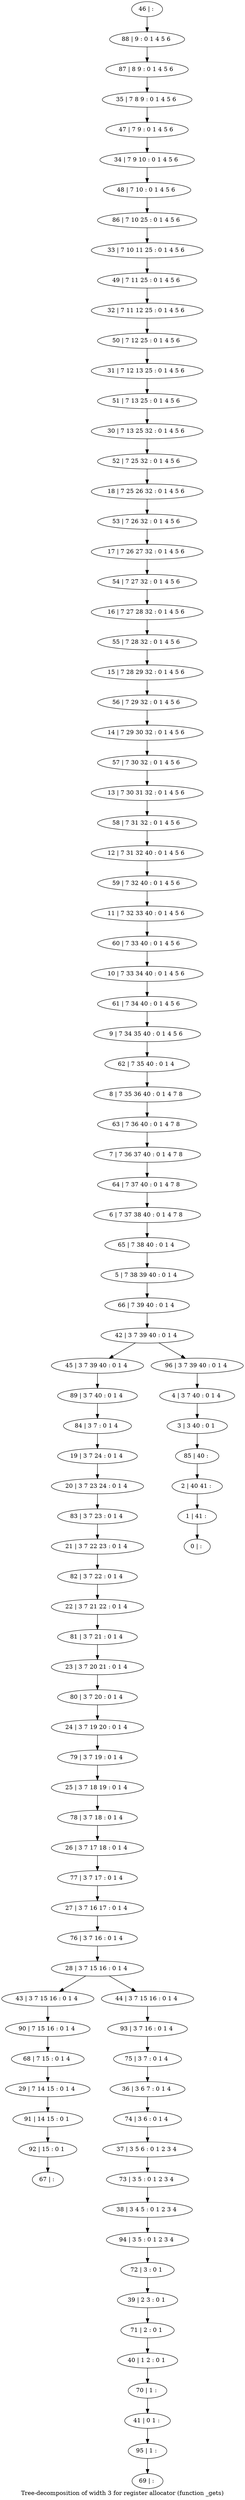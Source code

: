 digraph G {
graph [label="Tree-decomposition of width 3 for register allocator (function _gets)"]
0[label="0 | : "];
1[label="1 | 41 : "];
2[label="2 | 40 41 : "];
3[label="3 | 3 40 : 0 1 "];
4[label="4 | 3 7 40 : 0 1 4 "];
5[label="5 | 7 38 39 40 : 0 1 4 "];
6[label="6 | 7 37 38 40 : 0 1 4 7 8 "];
7[label="7 | 7 36 37 40 : 0 1 4 7 8 "];
8[label="8 | 7 35 36 40 : 0 1 4 7 8 "];
9[label="9 | 7 34 35 40 : 0 1 4 5 6 "];
10[label="10 | 7 33 34 40 : 0 1 4 5 6 "];
11[label="11 | 7 32 33 40 : 0 1 4 5 6 "];
12[label="12 | 7 31 32 40 : 0 1 4 5 6 "];
13[label="13 | 7 30 31 32 : 0 1 4 5 6 "];
14[label="14 | 7 29 30 32 : 0 1 4 5 6 "];
15[label="15 | 7 28 29 32 : 0 1 4 5 6 "];
16[label="16 | 7 27 28 32 : 0 1 4 5 6 "];
17[label="17 | 7 26 27 32 : 0 1 4 5 6 "];
18[label="18 | 7 25 26 32 : 0 1 4 5 6 "];
19[label="19 | 3 7 24 : 0 1 4 "];
20[label="20 | 3 7 23 24 : 0 1 4 "];
21[label="21 | 3 7 22 23 : 0 1 4 "];
22[label="22 | 3 7 21 22 : 0 1 4 "];
23[label="23 | 3 7 20 21 : 0 1 4 "];
24[label="24 | 3 7 19 20 : 0 1 4 "];
25[label="25 | 3 7 18 19 : 0 1 4 "];
26[label="26 | 3 7 17 18 : 0 1 4 "];
27[label="27 | 3 7 16 17 : 0 1 4 "];
28[label="28 | 3 7 15 16 : 0 1 4 "];
29[label="29 | 7 14 15 : 0 1 4 "];
30[label="30 | 7 13 25 32 : 0 1 4 5 6 "];
31[label="31 | 7 12 13 25 : 0 1 4 5 6 "];
32[label="32 | 7 11 12 25 : 0 1 4 5 6 "];
33[label="33 | 7 10 11 25 : 0 1 4 5 6 "];
34[label="34 | 7 9 10 : 0 1 4 5 6 "];
35[label="35 | 7 8 9 : 0 1 4 5 6 "];
36[label="36 | 3 6 7 : 0 1 4 "];
37[label="37 | 3 5 6 : 0 1 2 3 4 "];
38[label="38 | 3 4 5 : 0 1 2 3 4 "];
39[label="39 | 2 3 : 0 1 "];
40[label="40 | 1 2 : 0 1 "];
41[label="41 | 0 1 : "];
42[label="42 | 3 7 39 40 : 0 1 4 "];
43[label="43 | 3 7 15 16 : 0 1 4 "];
44[label="44 | 3 7 15 16 : 0 1 4 "];
45[label="45 | 3 7 39 40 : 0 1 4 "];
46[label="46 | : "];
47[label="47 | 7 9 : 0 1 4 5 6 "];
48[label="48 | 7 10 : 0 1 4 5 6 "];
49[label="49 | 7 11 25 : 0 1 4 5 6 "];
50[label="50 | 7 12 25 : 0 1 4 5 6 "];
51[label="51 | 7 13 25 : 0 1 4 5 6 "];
52[label="52 | 7 25 32 : 0 1 4 5 6 "];
53[label="53 | 7 26 32 : 0 1 4 5 6 "];
54[label="54 | 7 27 32 : 0 1 4 5 6 "];
55[label="55 | 7 28 32 : 0 1 4 5 6 "];
56[label="56 | 7 29 32 : 0 1 4 5 6 "];
57[label="57 | 7 30 32 : 0 1 4 5 6 "];
58[label="58 | 7 31 32 : 0 1 4 5 6 "];
59[label="59 | 7 32 40 : 0 1 4 5 6 "];
60[label="60 | 7 33 40 : 0 1 4 5 6 "];
61[label="61 | 7 34 40 : 0 1 4 5 6 "];
62[label="62 | 7 35 40 : 0 1 4 "];
63[label="63 | 7 36 40 : 0 1 4 7 8 "];
64[label="64 | 7 37 40 : 0 1 4 7 8 "];
65[label="65 | 7 38 40 : 0 1 4 "];
66[label="66 | 7 39 40 : 0 1 4 "];
67[label="67 | : "];
68[label="68 | 7 15 : 0 1 4 "];
69[label="69 | : "];
70[label="70 | 1 : "];
71[label="71 | 2 : 0 1 "];
72[label="72 | 3 : 0 1 "];
73[label="73 | 3 5 : 0 1 2 3 4 "];
74[label="74 | 3 6 : 0 1 4 "];
75[label="75 | 3 7 : 0 1 4 "];
76[label="76 | 3 7 16 : 0 1 4 "];
77[label="77 | 3 7 17 : 0 1 4 "];
78[label="78 | 3 7 18 : 0 1 4 "];
79[label="79 | 3 7 19 : 0 1 4 "];
80[label="80 | 3 7 20 : 0 1 4 "];
81[label="81 | 3 7 21 : 0 1 4 "];
82[label="82 | 3 7 22 : 0 1 4 "];
83[label="83 | 3 7 23 : 0 1 4 "];
84[label="84 | 3 7 : 0 1 4 "];
85[label="85 | 40 : "];
86[label="86 | 7 10 25 : 0 1 4 5 6 "];
87[label="87 | 8 9 : 0 1 4 5 6 "];
88[label="88 | 9 : 0 1 4 5 6 "];
89[label="89 | 3 7 40 : 0 1 4 "];
90[label="90 | 7 15 16 : 0 1 4 "];
91[label="91 | 14 15 : 0 1 "];
92[label="92 | 15 : 0 1 "];
93[label="93 | 3 7 16 : 0 1 4 "];
94[label="94 | 3 5 : 0 1 2 3 4 "];
95[label="95 | 1 : "];
96[label="96 | 3 7 39 40 : 0 1 4 "];
19->20 ;
28->43 ;
28->44 ;
68->29 ;
70->41 ;
40->70 ;
71->40 ;
39->71 ;
72->39 ;
73->38 ;
37->73 ;
74->37 ;
36->74 ;
75->36 ;
76->28 ;
27->76 ;
77->27 ;
26->77 ;
78->26 ;
25->78 ;
79->25 ;
24->79 ;
80->24 ;
23->80 ;
81->23 ;
22->81 ;
82->22 ;
21->82 ;
83->21 ;
20->83 ;
84->19 ;
89->84 ;
45->89 ;
90->68 ;
43->90 ;
29->91 ;
92->67 ;
91->92 ;
93->75 ;
44->93 ;
94->72 ;
38->94 ;
95->69 ;
41->95 ;
46->88 ;
88->87 ;
87->35 ;
35->47 ;
47->34 ;
34->48 ;
48->86 ;
86->33 ;
33->49 ;
49->32 ;
32->50 ;
50->31 ;
31->51 ;
51->30 ;
30->52 ;
52->18 ;
18->53 ;
53->17 ;
17->54 ;
54->16 ;
16->55 ;
55->15 ;
15->56 ;
56->14 ;
14->57 ;
57->13 ;
13->58 ;
58->12 ;
12->59 ;
59->11 ;
11->60 ;
60->10 ;
10->61 ;
61->9 ;
9->62 ;
62->8 ;
8->63 ;
63->7 ;
7->64 ;
64->6 ;
6->65 ;
65->5 ;
5->66 ;
66->42 ;
4->3 ;
3->85 ;
85->2 ;
2->1 ;
1->0 ;
96->4 ;
42->45 ;
42->96 ;
}
